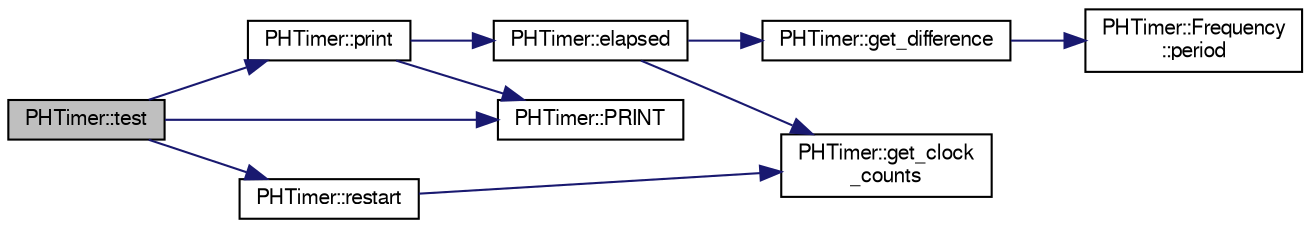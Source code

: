digraph "PHTimer::test"
{
  bgcolor="transparent";
  edge [fontname="FreeSans",fontsize="10",labelfontname="FreeSans",labelfontsize="10"];
  node [fontname="FreeSans",fontsize="10",shape=record];
  rankdir="LR";
  Node1 [label="PHTimer::test",height=0.2,width=0.4,color="black", fillcolor="grey75", style="filled" fontcolor="black"];
  Node1 -> Node2 [color="midnightblue",fontsize="10",style="solid",fontname="FreeSans"];
  Node2 [label="PHTimer::print",height=0.2,width=0.4,color="black",URL="$d0/d5e/classPHTimer.html#a888198bd40c6e112b820d6b78406e3aa",tooltip="Dump elapsed time to provided ostream. "];
  Node2 -> Node3 [color="midnightblue",fontsize="10",style="solid",fontname="FreeSans"];
  Node3 [label="PHTimer::elapsed",height=0.2,width=0.4,color="black",URL="$d0/d5e/classPHTimer.html#a976738876ad978116fdc4549a3765685",tooltip="retrieve elapsed value since last restart (in ms) "];
  Node3 -> Node4 [color="midnightblue",fontsize="10",style="solid",fontname="FreeSans"];
  Node4 [label="PHTimer::get_clock\l_counts",height=0.2,width=0.4,color="black",URL="$d0/d5e/classPHTimer.html#aa92e3fe4a0a1799f39743eda9ef9d497",tooltip="gets time from cpu clock counts "];
  Node3 -> Node5 [color="midnightblue",fontsize="10",style="solid",fontname="FreeSans"];
  Node5 [label="PHTimer::get_difference",height=0.2,width=0.4,color="black",URL="$d0/d5e/classPHTimer.html#aa75ff2c27aba40e7ef0a934f9a3355c2",tooltip="returns difference between to time "];
  Node5 -> Node6 [color="midnightblue",fontsize="10",style="solid",fontname="FreeSans"];
  Node6 [label="PHTimer::Frequency\l::period",height=0.2,width=0.4,color="black",URL="$d2/db1/classPHTimer_1_1Frequency.html#a023a2d706df9a8bd303810a9ed017f61",tooltip="period accessor "];
  Node2 -> Node7 [color="midnightblue",fontsize="10",style="solid",fontname="FreeSans"];
  Node7 [label="PHTimer::PRINT",height=0.2,width=0.4,color="black",URL="$d0/d5e/classPHTimer.html#ac0fd0e47b6cd0a290f3db3ee4dae3ab5",tooltip="print a message (formated) to a stream "];
  Node1 -> Node7 [color="midnightblue",fontsize="10",style="solid",fontname="FreeSans"];
  Node1 -> Node8 [color="midnightblue",fontsize="10",style="solid",fontname="FreeSans"];
  Node8 [label="PHTimer::restart",height=0.2,width=0.4,color="black",URL="$d0/d5e/classPHTimer.html#a433d96c3401380d49ff01acfd16ac69c",tooltip="Restart timer. "];
  Node8 -> Node4 [color="midnightblue",fontsize="10",style="solid",fontname="FreeSans"];
}
